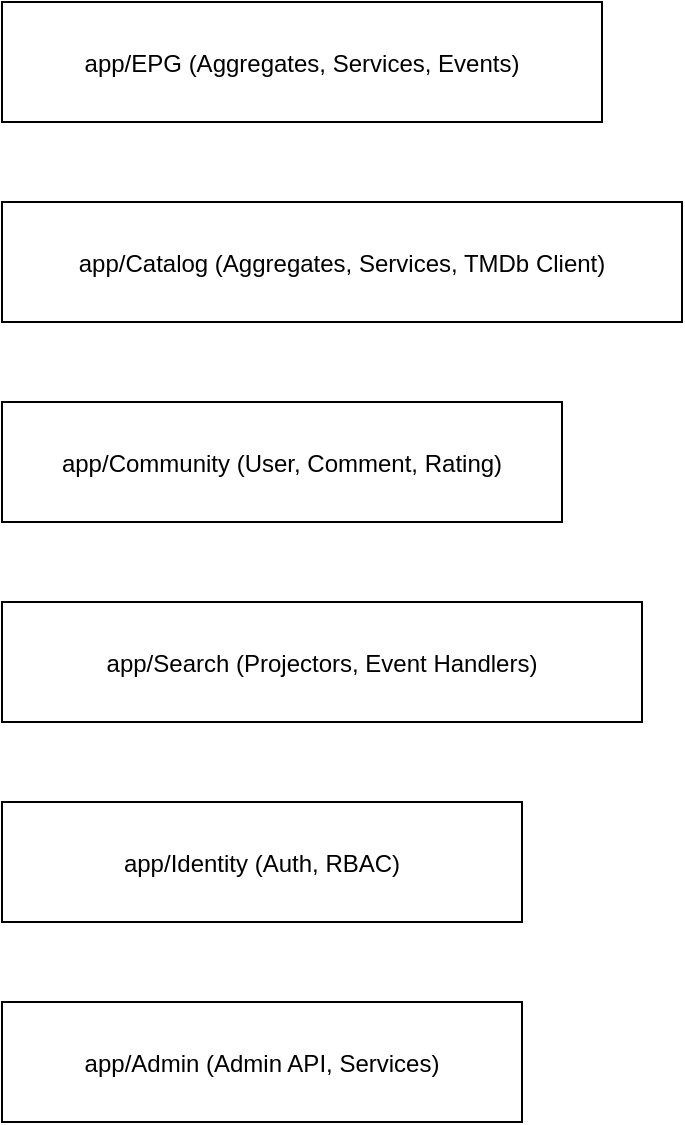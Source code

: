 <mxfile><diagram name="C4-4 Code"><mxGraphModel><root><mxCell id="0"/><mxCell id="1" parent="0"/><mxCell id="2" value="app/EPG (Aggregates, Services, Events)" style="shape=rectangle;" vertex="1" parent="1"><mxGeometry x="40" y="100" width="300" height="60" as="geometry"/></mxCell><mxCell id="3" value="app/Catalog (Aggregates, Services, TMDb Client)" style="shape=rectangle;" vertex="1" parent="1"><mxGeometry x="40" y="200" width="340" height="60" as="geometry"/></mxCell><mxCell id="4" value="app/Community (User, Comment, Rating)" style="shape=rectangle;" vertex="1" parent="1"><mxGeometry x="40" y="300" width="280" height="60" as="geometry"/></mxCell><mxCell id="5" value="app/Search (Projectors, Event Handlers)" style="shape=rectangle;" vertex="1" parent="1"><mxGeometry x="40" y="400" width="320" height="60" as="geometry"/></mxCell><mxCell id="6" value="app/Identity (Auth, RBAC)" style="shape=rectangle;" vertex="1" parent="1"><mxGeometry x="40" y="500" width="260" height="60" as="geometry"/></mxCell><mxCell id="7" value="app/Admin (Admin API, Services)" style="shape=rectangle;" vertex="1" parent="1"><mxGeometry x="40" y="600" width="260" height="60" as="geometry"/></mxCell></root></mxGraphModel></diagram></mxfile>